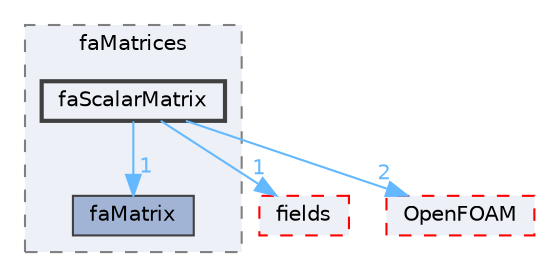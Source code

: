 digraph "src/finiteArea/faMatrices/faScalarMatrix"
{
 // LATEX_PDF_SIZE
  bgcolor="transparent";
  edge [fontname=Helvetica,fontsize=10,labelfontname=Helvetica,labelfontsize=10];
  node [fontname=Helvetica,fontsize=10,shape=box,height=0.2,width=0.4];
  compound=true
  subgraph clusterdir_11fa0d52a0a43d2db65b942bd42d04b1 {
    graph [ bgcolor="#edf0f7", pencolor="grey50", label="faMatrices", fontname=Helvetica,fontsize=10 style="filled,dashed", URL="dir_11fa0d52a0a43d2db65b942bd42d04b1.html",tooltip=""]
  dir_a8b85252988bafbae81e433cb67ade88 [label="faMatrix", fillcolor="#a2b4d6", color="grey25", style="filled", URL="dir_a8b85252988bafbae81e433cb67ade88.html",tooltip=""];
  dir_6fd8ef23f05bae98bbaddbc362c2d568 [label="faScalarMatrix", fillcolor="#edf0f7", color="grey25", style="filled,bold", URL="dir_6fd8ef23f05bae98bbaddbc362c2d568.html",tooltip=""];
  }
  dir_82c77a639fb8894523e0866635d617d1 [label="fields", fillcolor="#edf0f7", color="red", style="filled,dashed", URL="dir_82c77a639fb8894523e0866635d617d1.html",tooltip=""];
  dir_c5473ff19b20e6ec4dfe5c310b3778a8 [label="OpenFOAM", fillcolor="#edf0f7", color="red", style="filled,dashed", URL="dir_c5473ff19b20e6ec4dfe5c310b3778a8.html",tooltip=""];
  dir_6fd8ef23f05bae98bbaddbc362c2d568->dir_82c77a639fb8894523e0866635d617d1 [headlabel="1", labeldistance=1.5 headhref="dir_001309_001330.html" href="dir_001309_001330.html" color="steelblue1" fontcolor="steelblue1"];
  dir_6fd8ef23f05bae98bbaddbc362c2d568->dir_a8b85252988bafbae81e433cb67ade88 [headlabel="1", labeldistance=1.5 headhref="dir_001309_001294.html" href="dir_001309_001294.html" color="steelblue1" fontcolor="steelblue1"];
  dir_6fd8ef23f05bae98bbaddbc362c2d568->dir_c5473ff19b20e6ec4dfe5c310b3778a8 [headlabel="2", labeldistance=1.5 headhref="dir_001309_002695.html" href="dir_001309_002695.html" color="steelblue1" fontcolor="steelblue1"];
}
